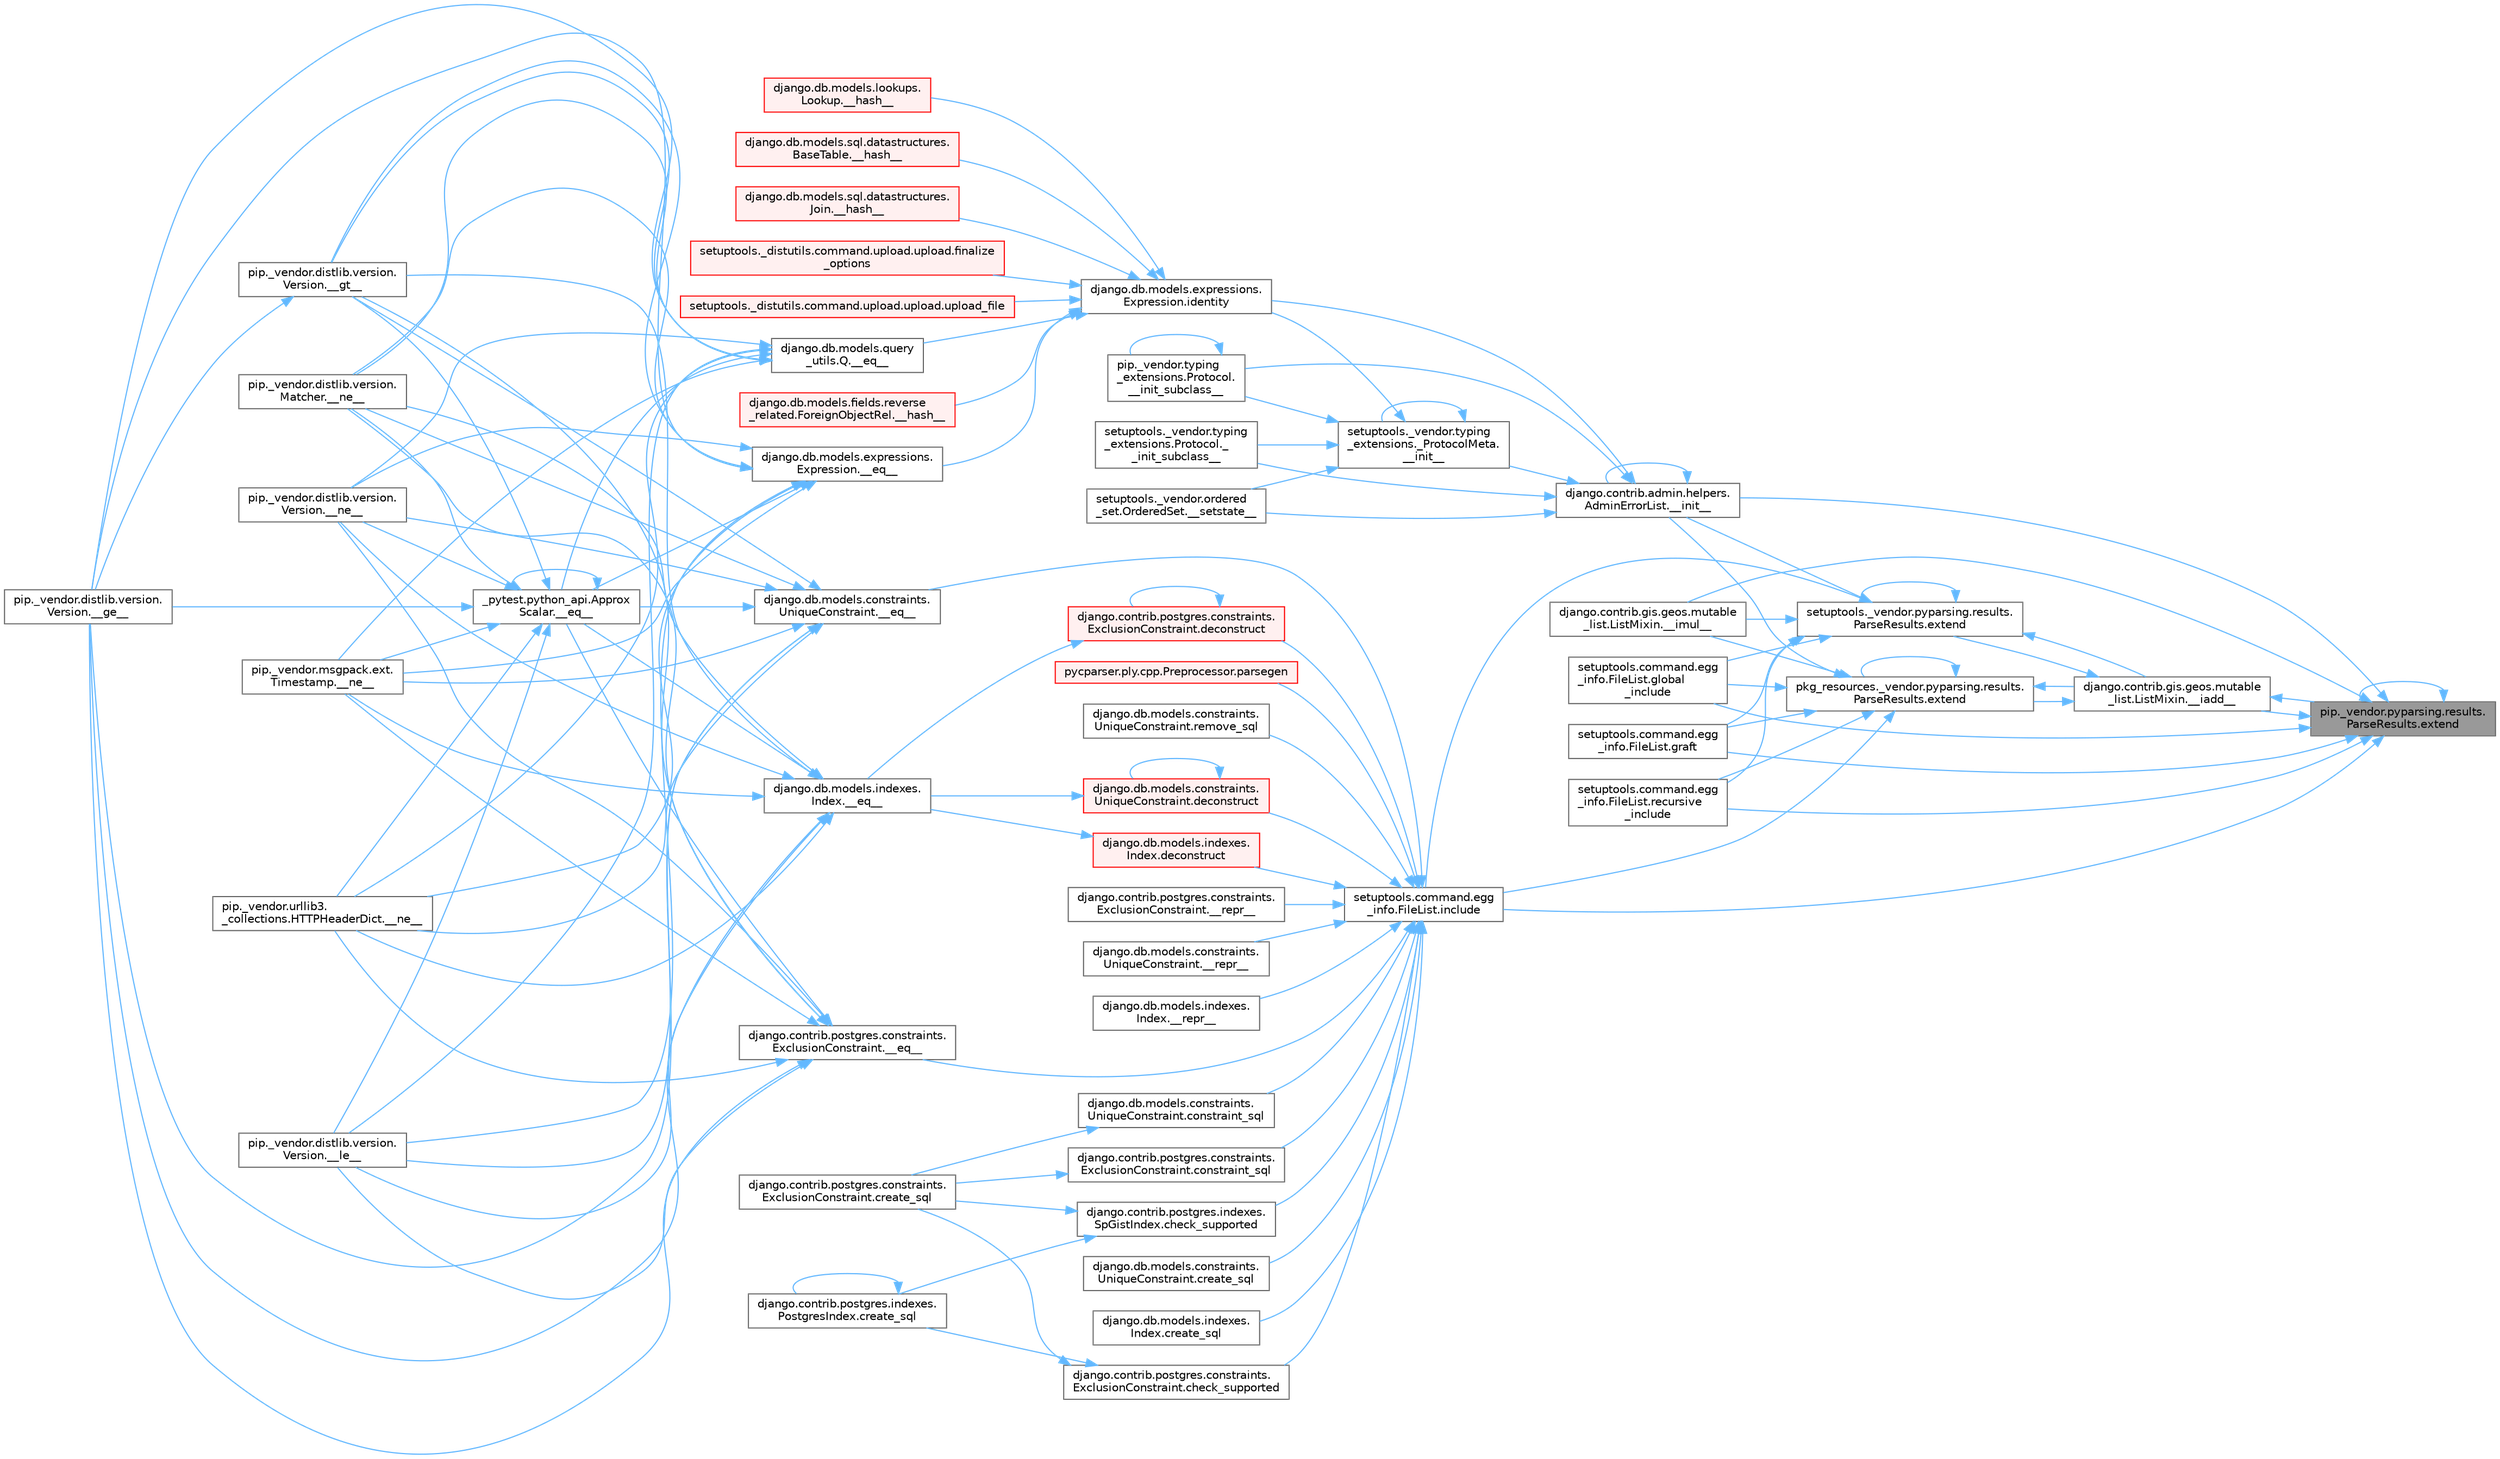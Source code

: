 digraph "pip._vendor.pyparsing.results.ParseResults.extend"
{
 // LATEX_PDF_SIZE
  bgcolor="transparent";
  edge [fontname=Helvetica,fontsize=10,labelfontname=Helvetica,labelfontsize=10];
  node [fontname=Helvetica,fontsize=10,shape=box,height=0.2,width=0.4];
  rankdir="RL";
  Node1 [id="Node000001",label="pip._vendor.pyparsing.results.\lParseResults.extend",height=0.2,width=0.4,color="gray40", fillcolor="grey60", style="filled", fontcolor="black",tooltip=" "];
  Node1 -> Node2 [id="edge1_Node000001_Node000002",dir="back",color="steelblue1",style="solid",tooltip=" "];
  Node2 [id="Node000002",label="django.contrib.gis.geos.mutable\l_list.ListMixin.__iadd__",height=0.2,width=0.4,color="grey40", fillcolor="white", style="filled",URL="$classdjango_1_1contrib_1_1gis_1_1geos_1_1mutable__list_1_1_list_mixin.html#a892ce7a768206faf1d6150c2d2faf64f",tooltip=" "];
  Node2 -> Node1 [id="edge2_Node000002_Node000001",dir="back",color="steelblue1",style="solid",tooltip=" "];
  Node2 -> Node3 [id="edge3_Node000002_Node000003",dir="back",color="steelblue1",style="solid",tooltip=" "];
  Node3 [id="Node000003",label="pkg_resources._vendor.pyparsing.results.\lParseResults.extend",height=0.2,width=0.4,color="grey40", fillcolor="white", style="filled",URL="$classpkg__resources_1_1__vendor_1_1pyparsing_1_1results_1_1_parse_results.html#a72e8060e72d308428923c84a049d11b1",tooltip=" "];
  Node3 -> Node2 [id="edge4_Node000003_Node000002",dir="back",color="steelblue1",style="solid",tooltip=" "];
  Node3 -> Node4 [id="edge5_Node000003_Node000004",dir="back",color="steelblue1",style="solid",tooltip=" "];
  Node4 [id="Node000004",label="django.contrib.gis.geos.mutable\l_list.ListMixin.__imul__",height=0.2,width=0.4,color="grey40", fillcolor="white", style="filled",URL="$classdjango_1_1contrib_1_1gis_1_1geos_1_1mutable__list_1_1_list_mixin.html#aa1f26122b3cd1330a9489e8efd2b7ecf",tooltip=" "];
  Node3 -> Node5 [id="edge6_Node000003_Node000005",dir="back",color="steelblue1",style="solid",tooltip=" "];
  Node5 [id="Node000005",label="django.contrib.admin.helpers.\lAdminErrorList.__init__",height=0.2,width=0.4,color="grey40", fillcolor="white", style="filled",URL="$classdjango_1_1contrib_1_1admin_1_1helpers_1_1_admin_error_list.html#a5878563f6cf5f204f1ad08384fe02b52",tooltip=" "];
  Node5 -> Node5 [id="edge7_Node000005_Node000005",dir="back",color="steelblue1",style="solid",tooltip=" "];
  Node5 -> Node6 [id="edge8_Node000005_Node000006",dir="back",color="steelblue1",style="solid",tooltip=" "];
  Node6 [id="Node000006",label="setuptools._vendor.typing\l_extensions._ProtocolMeta.\l__init__",height=0.2,width=0.4,color="grey40", fillcolor="white", style="filled",URL="$classsetuptools_1_1__vendor_1_1typing__extensions_1_1___protocol_meta.html#a7bbaff8ac6d19534b46bca363ee0b43a",tooltip=" "];
  Node6 -> Node6 [id="edge9_Node000006_Node000006",dir="back",color="steelblue1",style="solid",tooltip=" "];
  Node6 -> Node7 [id="edge10_Node000006_Node000007",dir="back",color="steelblue1",style="solid",tooltip=" "];
  Node7 [id="Node000007",label="pip._vendor.typing\l_extensions.Protocol.\l__init_subclass__",height=0.2,width=0.4,color="grey40", fillcolor="white", style="filled",URL="$classpip_1_1__vendor_1_1typing__extensions_1_1_protocol.html#a2916efc86cebb8aba6deb7fd30b33988",tooltip=" "];
  Node7 -> Node7 [id="edge11_Node000007_Node000007",dir="back",color="steelblue1",style="solid",tooltip=" "];
  Node6 -> Node8 [id="edge12_Node000006_Node000008",dir="back",color="steelblue1",style="solid",tooltip=" "];
  Node8 [id="Node000008",label="setuptools._vendor.typing\l_extensions.Protocol._\l_init_subclass__",height=0.2,width=0.4,color="grey40", fillcolor="white", style="filled",URL="$classsetuptools_1_1__vendor_1_1typing__extensions_1_1_protocol.html#ac6cbebc092a4724ab3704c5334059874",tooltip=" "];
  Node6 -> Node9 [id="edge13_Node000006_Node000009",dir="back",color="steelblue1",style="solid",tooltip=" "];
  Node9 [id="Node000009",label="setuptools._vendor.ordered\l_set.OrderedSet.__setstate__",height=0.2,width=0.4,color="grey40", fillcolor="white", style="filled",URL="$classsetuptools_1_1__vendor_1_1ordered__set_1_1_ordered_set.html#aa7f7de9d987829525d06db565fe1b4a1",tooltip=" "];
  Node6 -> Node10 [id="edge14_Node000006_Node000010",dir="back",color="steelblue1",style="solid",tooltip=" "];
  Node10 [id="Node000010",label="django.db.models.expressions.\lExpression.identity",height=0.2,width=0.4,color="grey40", fillcolor="white", style="filled",URL="$classdjango_1_1db_1_1models_1_1expressions_1_1_expression.html#a10048810b5eb8641acf3bc150731b925",tooltip=" "];
  Node10 -> Node11 [id="edge15_Node000010_Node000011",dir="back",color="steelblue1",style="solid",tooltip=" "];
  Node11 [id="Node000011",label="django.db.models.expressions.\lExpression.__eq__",height=0.2,width=0.4,color="grey40", fillcolor="white", style="filled",URL="$classdjango_1_1db_1_1models_1_1expressions_1_1_expression.html#adb4c2940b4e88b38771aac46593315e1",tooltip=" "];
  Node11 -> Node12 [id="edge16_Node000011_Node000012",dir="back",color="steelblue1",style="solid",tooltip=" "];
  Node12 [id="Node000012",label="_pytest.python_api.Approx\lScalar.__eq__",height=0.2,width=0.4,color="grey40", fillcolor="white", style="filled",URL="$class__pytest_1_1python__api_1_1_approx_scalar.html#af4601ee4ca7409927f88c83ebfc3d923",tooltip=" "];
  Node12 -> Node12 [id="edge17_Node000012_Node000012",dir="back",color="steelblue1",style="solid",tooltip=" "];
  Node12 -> Node13 [id="edge18_Node000012_Node000013",dir="back",color="steelblue1",style="solid",tooltip=" "];
  Node13 [id="Node000013",label="pip._vendor.distlib.version.\lVersion.__ge__",height=0.2,width=0.4,color="grey40", fillcolor="white", style="filled",URL="$classpip_1_1__vendor_1_1distlib_1_1version_1_1_version.html#aa6b7b889cebc687ddb5ed9040d01b1ec",tooltip=" "];
  Node12 -> Node14 [id="edge19_Node000012_Node000014",dir="back",color="steelblue1",style="solid",tooltip=" "];
  Node14 [id="Node000014",label="pip._vendor.distlib.version.\lVersion.__gt__",height=0.2,width=0.4,color="grey40", fillcolor="white", style="filled",URL="$classpip_1_1__vendor_1_1distlib_1_1version_1_1_version.html#a51cf0c8da1bb6829173ff6861b10cb5f",tooltip=" "];
  Node14 -> Node13 [id="edge20_Node000014_Node000013",dir="back",color="steelblue1",style="solid",tooltip=" "];
  Node12 -> Node15 [id="edge21_Node000012_Node000015",dir="back",color="steelblue1",style="solid",tooltip=" "];
  Node15 [id="Node000015",label="pip._vendor.distlib.version.\lVersion.__le__",height=0.2,width=0.4,color="grey40", fillcolor="white", style="filled",URL="$classpip_1_1__vendor_1_1distlib_1_1version_1_1_version.html#ae5e2c5d9b76377e286fcf92a382cbb8b",tooltip=" "];
  Node12 -> Node16 [id="edge22_Node000012_Node000016",dir="back",color="steelblue1",style="solid",tooltip=" "];
  Node16 [id="Node000016",label="pip._vendor.distlib.version.\lMatcher.__ne__",height=0.2,width=0.4,color="grey40", fillcolor="white", style="filled",URL="$classpip_1_1__vendor_1_1distlib_1_1version_1_1_matcher.html#a24f8f8a4686bff3018fee5d22f4e02f1",tooltip=" "];
  Node12 -> Node17 [id="edge23_Node000012_Node000017",dir="back",color="steelblue1",style="solid",tooltip=" "];
  Node17 [id="Node000017",label="pip._vendor.distlib.version.\lVersion.__ne__",height=0.2,width=0.4,color="grey40", fillcolor="white", style="filled",URL="$classpip_1_1__vendor_1_1distlib_1_1version_1_1_version.html#aea3cdf6db007318ab1a2e8d144e2a4a1",tooltip=" "];
  Node12 -> Node18 [id="edge24_Node000012_Node000018",dir="back",color="steelblue1",style="solid",tooltip=" "];
  Node18 [id="Node000018",label="pip._vendor.msgpack.ext.\lTimestamp.__ne__",height=0.2,width=0.4,color="grey40", fillcolor="white", style="filled",URL="$classpip_1_1__vendor_1_1msgpack_1_1ext_1_1_timestamp.html#ac38b8cada8075f7a1133b06bc99b2317",tooltip=" "];
  Node12 -> Node19 [id="edge25_Node000012_Node000019",dir="back",color="steelblue1",style="solid",tooltip=" "];
  Node19 [id="Node000019",label="pip._vendor.urllib3.\l_collections.HTTPHeaderDict.__ne__",height=0.2,width=0.4,color="grey40", fillcolor="white", style="filled",URL="$classpip_1_1__vendor_1_1urllib3_1_1__collections_1_1_h_t_t_p_header_dict.html#aa7766a9499d33160a1258e140e35a806",tooltip=" "];
  Node11 -> Node13 [id="edge26_Node000011_Node000013",dir="back",color="steelblue1",style="solid",tooltip=" "];
  Node11 -> Node14 [id="edge27_Node000011_Node000014",dir="back",color="steelblue1",style="solid",tooltip=" "];
  Node11 -> Node15 [id="edge28_Node000011_Node000015",dir="back",color="steelblue1",style="solid",tooltip=" "];
  Node11 -> Node16 [id="edge29_Node000011_Node000016",dir="back",color="steelblue1",style="solid",tooltip=" "];
  Node11 -> Node17 [id="edge30_Node000011_Node000017",dir="back",color="steelblue1",style="solid",tooltip=" "];
  Node11 -> Node18 [id="edge31_Node000011_Node000018",dir="back",color="steelblue1",style="solid",tooltip=" "];
  Node11 -> Node19 [id="edge32_Node000011_Node000019",dir="back",color="steelblue1",style="solid",tooltip=" "];
  Node10 -> Node20 [id="edge33_Node000010_Node000020",dir="back",color="steelblue1",style="solid",tooltip=" "];
  Node20 [id="Node000020",label="django.db.models.query\l_utils.Q.__eq__",height=0.2,width=0.4,color="grey40", fillcolor="white", style="filled",URL="$classdjango_1_1db_1_1models_1_1query__utils_1_1_q.html#aa83c3e0a1d5257be65a946fcc4baf58a",tooltip=" "];
  Node20 -> Node12 [id="edge34_Node000020_Node000012",dir="back",color="steelblue1",style="solid",tooltip=" "];
  Node20 -> Node13 [id="edge35_Node000020_Node000013",dir="back",color="steelblue1",style="solid",tooltip=" "];
  Node20 -> Node14 [id="edge36_Node000020_Node000014",dir="back",color="steelblue1",style="solid",tooltip=" "];
  Node20 -> Node15 [id="edge37_Node000020_Node000015",dir="back",color="steelblue1",style="solid",tooltip=" "];
  Node20 -> Node16 [id="edge38_Node000020_Node000016",dir="back",color="steelblue1",style="solid",tooltip=" "];
  Node20 -> Node17 [id="edge39_Node000020_Node000017",dir="back",color="steelblue1",style="solid",tooltip=" "];
  Node20 -> Node18 [id="edge40_Node000020_Node000018",dir="back",color="steelblue1",style="solid",tooltip=" "];
  Node20 -> Node19 [id="edge41_Node000020_Node000019",dir="back",color="steelblue1",style="solid",tooltip=" "];
  Node10 -> Node21 [id="edge42_Node000010_Node000021",dir="back",color="steelblue1",style="solid",tooltip=" "];
  Node21 [id="Node000021",label="django.db.models.fields.reverse\l_related.ForeignObjectRel.__hash__",height=0.2,width=0.4,color="red", fillcolor="#FFF0F0", style="filled",URL="$classdjango_1_1db_1_1models_1_1fields_1_1reverse__related_1_1_foreign_object_rel.html#aa0478c97c51638ebbe5b348c9ace7a13",tooltip=" "];
  Node10 -> Node24 [id="edge43_Node000010_Node000024",dir="back",color="steelblue1",style="solid",tooltip=" "];
  Node24 [id="Node000024",label="django.db.models.lookups.\lLookup.__hash__",height=0.2,width=0.4,color="red", fillcolor="#FFF0F0", style="filled",URL="$classdjango_1_1db_1_1models_1_1lookups_1_1_lookup.html#a05201ecef16ee5ad8c9a403b7ebbc268",tooltip=" "];
  Node10 -> Node25 [id="edge44_Node000010_Node000025",dir="back",color="steelblue1",style="solid",tooltip=" "];
  Node25 [id="Node000025",label="django.db.models.sql.datastructures.\lBaseTable.__hash__",height=0.2,width=0.4,color="red", fillcolor="#FFF0F0", style="filled",URL="$classdjango_1_1db_1_1models_1_1sql_1_1datastructures_1_1_base_table.html#aebcfbba4343eb7a1520718b608feaaa6",tooltip=" "];
  Node10 -> Node26 [id="edge45_Node000010_Node000026",dir="back",color="steelblue1",style="solid",tooltip=" "];
  Node26 [id="Node000026",label="django.db.models.sql.datastructures.\lJoin.__hash__",height=0.2,width=0.4,color="red", fillcolor="#FFF0F0", style="filled",URL="$classdjango_1_1db_1_1models_1_1sql_1_1datastructures_1_1_join.html#adcb5282598b4e04b92f6bd262f0d360c",tooltip=" "];
  Node10 -> Node27 [id="edge46_Node000010_Node000027",dir="back",color="steelblue1",style="solid",tooltip=" "];
  Node27 [id="Node000027",label="setuptools._distutils.command.upload.upload.finalize\l_options",height=0.2,width=0.4,color="red", fillcolor="#FFF0F0", style="filled",URL="$classsetuptools_1_1__distutils_1_1command_1_1upload_1_1upload.html#a9c94c240a676c164b8b18a141bc48c4c",tooltip=" "];
  Node10 -> Node34 [id="edge47_Node000010_Node000034",dir="back",color="steelblue1",style="solid",tooltip=" "];
  Node34 [id="Node000034",label="setuptools._distutils.command.upload.upload.upload_file",height=0.2,width=0.4,color="red", fillcolor="#FFF0F0", style="filled",URL="$classsetuptools_1_1__distutils_1_1command_1_1upload_1_1upload.html#aa7d9089079f68edc3d38061fcc04211f",tooltip=" "];
  Node5 -> Node7 [id="edge48_Node000005_Node000007",dir="back",color="steelblue1",style="solid",tooltip=" "];
  Node5 -> Node8 [id="edge49_Node000005_Node000008",dir="back",color="steelblue1",style="solid",tooltip=" "];
  Node5 -> Node9 [id="edge50_Node000005_Node000009",dir="back",color="steelblue1",style="solid",tooltip=" "];
  Node5 -> Node10 [id="edge51_Node000005_Node000010",dir="back",color="steelblue1",style="solid",tooltip=" "];
  Node3 -> Node3 [id="edge52_Node000003_Node000003",dir="back",color="steelblue1",style="solid",tooltip=" "];
  Node3 -> Node37 [id="edge53_Node000003_Node000037",dir="back",color="steelblue1",style="solid",tooltip=" "];
  Node37 [id="Node000037",label="setuptools.command.egg\l_info.FileList.global\l_include",height=0.2,width=0.4,color="grey40", fillcolor="white", style="filled",URL="$classsetuptools_1_1command_1_1egg__info_1_1_file_list.html#aadac1c6cd8f0f3ca32ae942964571e54",tooltip=" "];
  Node3 -> Node38 [id="edge54_Node000003_Node000038",dir="back",color="steelblue1",style="solid",tooltip=" "];
  Node38 [id="Node000038",label="setuptools.command.egg\l_info.FileList.graft",height=0.2,width=0.4,color="grey40", fillcolor="white", style="filled",URL="$classsetuptools_1_1command_1_1egg__info_1_1_file_list.html#a9c1fb7dd83a4e7a24412a3a265fbc102",tooltip=" "];
  Node3 -> Node39 [id="edge55_Node000003_Node000039",dir="back",color="steelblue1",style="solid",tooltip=" "];
  Node39 [id="Node000039",label="setuptools.command.egg\l_info.FileList.include",height=0.2,width=0.4,color="grey40", fillcolor="white", style="filled",URL="$classsetuptools_1_1command_1_1egg__info_1_1_file_list.html#a607fa79fcff4595945fdfb1f266eb132",tooltip=" "];
  Node39 -> Node40 [id="edge56_Node000039_Node000040",dir="back",color="steelblue1",style="solid",tooltip=" "];
  Node40 [id="Node000040",label="django.contrib.postgres.constraints.\lExclusionConstraint.__eq__",height=0.2,width=0.4,color="grey40", fillcolor="white", style="filled",URL="$classdjango_1_1contrib_1_1postgres_1_1constraints_1_1_exclusion_constraint.html#af496d048323e51177e1239475f9fe47c",tooltip=" "];
  Node40 -> Node12 [id="edge57_Node000040_Node000012",dir="back",color="steelblue1",style="solid",tooltip=" "];
  Node40 -> Node13 [id="edge58_Node000040_Node000013",dir="back",color="steelblue1",style="solid",tooltip=" "];
  Node40 -> Node14 [id="edge59_Node000040_Node000014",dir="back",color="steelblue1",style="solid",tooltip=" "];
  Node40 -> Node15 [id="edge60_Node000040_Node000015",dir="back",color="steelblue1",style="solid",tooltip=" "];
  Node40 -> Node16 [id="edge61_Node000040_Node000016",dir="back",color="steelblue1",style="solid",tooltip=" "];
  Node40 -> Node17 [id="edge62_Node000040_Node000017",dir="back",color="steelblue1",style="solid",tooltip=" "];
  Node40 -> Node18 [id="edge63_Node000040_Node000018",dir="back",color="steelblue1",style="solid",tooltip=" "];
  Node40 -> Node19 [id="edge64_Node000040_Node000019",dir="back",color="steelblue1",style="solid",tooltip=" "];
  Node39 -> Node41 [id="edge65_Node000039_Node000041",dir="back",color="steelblue1",style="solid",tooltip=" "];
  Node41 [id="Node000041",label="django.db.models.constraints.\lUniqueConstraint.__eq__",height=0.2,width=0.4,color="grey40", fillcolor="white", style="filled",URL="$classdjango_1_1db_1_1models_1_1constraints_1_1_unique_constraint.html#a1a877e5c6def4673a480b3fd44e3ad19",tooltip=" "];
  Node41 -> Node12 [id="edge66_Node000041_Node000012",dir="back",color="steelblue1",style="solid",tooltip=" "];
  Node41 -> Node13 [id="edge67_Node000041_Node000013",dir="back",color="steelblue1",style="solid",tooltip=" "];
  Node41 -> Node14 [id="edge68_Node000041_Node000014",dir="back",color="steelblue1",style="solid",tooltip=" "];
  Node41 -> Node15 [id="edge69_Node000041_Node000015",dir="back",color="steelblue1",style="solid",tooltip=" "];
  Node41 -> Node16 [id="edge70_Node000041_Node000016",dir="back",color="steelblue1",style="solid",tooltip=" "];
  Node41 -> Node17 [id="edge71_Node000041_Node000017",dir="back",color="steelblue1",style="solid",tooltip=" "];
  Node41 -> Node18 [id="edge72_Node000041_Node000018",dir="back",color="steelblue1",style="solid",tooltip=" "];
  Node41 -> Node19 [id="edge73_Node000041_Node000019",dir="back",color="steelblue1",style="solid",tooltip=" "];
  Node39 -> Node42 [id="edge74_Node000039_Node000042",dir="back",color="steelblue1",style="solid",tooltip=" "];
  Node42 [id="Node000042",label="django.contrib.postgres.constraints.\lExclusionConstraint.__repr__",height=0.2,width=0.4,color="grey40", fillcolor="white", style="filled",URL="$classdjango_1_1contrib_1_1postgres_1_1constraints_1_1_exclusion_constraint.html#a0771594ced240daa3e783f821d28adb5",tooltip=" "];
  Node39 -> Node43 [id="edge75_Node000039_Node000043",dir="back",color="steelblue1",style="solid",tooltip=" "];
  Node43 [id="Node000043",label="django.db.models.constraints.\lUniqueConstraint.__repr__",height=0.2,width=0.4,color="grey40", fillcolor="white", style="filled",URL="$classdjango_1_1db_1_1models_1_1constraints_1_1_unique_constraint.html#a182454ed288d36d2033f34e2442e63b6",tooltip=" "];
  Node39 -> Node44 [id="edge76_Node000039_Node000044",dir="back",color="steelblue1",style="solid",tooltip=" "];
  Node44 [id="Node000044",label="django.db.models.indexes.\lIndex.__repr__",height=0.2,width=0.4,color="grey40", fillcolor="white", style="filled",URL="$classdjango_1_1db_1_1models_1_1indexes_1_1_index.html#a491779817a13ed7b81a3fa01cb34b2c6",tooltip=" "];
  Node39 -> Node45 [id="edge77_Node000039_Node000045",dir="back",color="steelblue1",style="solid",tooltip=" "];
  Node45 [id="Node000045",label="django.contrib.postgres.constraints.\lExclusionConstraint.check_supported",height=0.2,width=0.4,color="grey40", fillcolor="white", style="filled",URL="$classdjango_1_1contrib_1_1postgres_1_1constraints_1_1_exclusion_constraint.html#afce44af1fdf188bca4592f852eb897c3",tooltip=" "];
  Node45 -> Node46 [id="edge78_Node000045_Node000046",dir="back",color="steelblue1",style="solid",tooltip=" "];
  Node46 [id="Node000046",label="django.contrib.postgres.constraints.\lExclusionConstraint.create_sql",height=0.2,width=0.4,color="grey40", fillcolor="white", style="filled",URL="$classdjango_1_1contrib_1_1postgres_1_1constraints_1_1_exclusion_constraint.html#a491aa9fcecb71b800a51e96a00892078",tooltip=" "];
  Node45 -> Node47 [id="edge79_Node000045_Node000047",dir="back",color="steelblue1",style="solid",tooltip=" "];
  Node47 [id="Node000047",label="django.contrib.postgres.indexes.\lPostgresIndex.create_sql",height=0.2,width=0.4,color="grey40", fillcolor="white", style="filled",URL="$classdjango_1_1contrib_1_1postgres_1_1indexes_1_1_postgres_index.html#aca4fb7bbfc0ddbcbbb35f50aeb275adc",tooltip=" "];
  Node47 -> Node47 [id="edge80_Node000047_Node000047",dir="back",color="steelblue1",style="solid",tooltip=" "];
  Node39 -> Node48 [id="edge81_Node000039_Node000048",dir="back",color="steelblue1",style="solid",tooltip=" "];
  Node48 [id="Node000048",label="django.contrib.postgres.indexes.\lSpGistIndex.check_supported",height=0.2,width=0.4,color="grey40", fillcolor="white", style="filled",URL="$classdjango_1_1contrib_1_1postgres_1_1indexes_1_1_sp_gist_index.html#aa2d05c1b3c304ae928ef271c01011447",tooltip=" "];
  Node48 -> Node46 [id="edge82_Node000048_Node000046",dir="back",color="steelblue1",style="solid",tooltip=" "];
  Node48 -> Node47 [id="edge83_Node000048_Node000047",dir="back",color="steelblue1",style="solid",tooltip=" "];
  Node39 -> Node49 [id="edge84_Node000039_Node000049",dir="back",color="steelblue1",style="solid",tooltip=" "];
  Node49 [id="Node000049",label="django.contrib.postgres.constraints.\lExclusionConstraint.constraint_sql",height=0.2,width=0.4,color="grey40", fillcolor="white", style="filled",URL="$classdjango_1_1contrib_1_1postgres_1_1constraints_1_1_exclusion_constraint.html#a9c7786d94df04c688d948011958a68c1",tooltip=" "];
  Node49 -> Node46 [id="edge85_Node000049_Node000046",dir="back",color="steelblue1",style="solid",tooltip=" "];
  Node39 -> Node50 [id="edge86_Node000039_Node000050",dir="back",color="steelblue1",style="solid",tooltip=" "];
  Node50 [id="Node000050",label="django.db.models.constraints.\lUniqueConstraint.constraint_sql",height=0.2,width=0.4,color="grey40", fillcolor="white", style="filled",URL="$classdjango_1_1db_1_1models_1_1constraints_1_1_unique_constraint.html#ad8e91d3d3fb576b5000de9908877754d",tooltip=" "];
  Node50 -> Node46 [id="edge87_Node000050_Node000046",dir="back",color="steelblue1",style="solid",tooltip=" "];
  Node39 -> Node51 [id="edge88_Node000039_Node000051",dir="back",color="steelblue1",style="solid",tooltip=" "];
  Node51 [id="Node000051",label="django.db.models.constraints.\lUniqueConstraint.create_sql",height=0.2,width=0.4,color="grey40", fillcolor="white", style="filled",URL="$classdjango_1_1db_1_1models_1_1constraints_1_1_unique_constraint.html#ad0cc45d12329073fac8ae7b419a34cae",tooltip=" "];
  Node39 -> Node52 [id="edge89_Node000039_Node000052",dir="back",color="steelblue1",style="solid",tooltip=" "];
  Node52 [id="Node000052",label="django.db.models.indexes.\lIndex.create_sql",height=0.2,width=0.4,color="grey40", fillcolor="white", style="filled",URL="$classdjango_1_1db_1_1models_1_1indexes_1_1_index.html#a7e8410dc834fe4215a58d075ccddd399",tooltip=" "];
  Node39 -> Node53 [id="edge90_Node000039_Node000053",dir="back",color="steelblue1",style="solid",tooltip=" "];
  Node53 [id="Node000053",label="django.contrib.postgres.constraints.\lExclusionConstraint.deconstruct",height=0.2,width=0.4,color="red", fillcolor="#FFF0F0", style="filled",URL="$classdjango_1_1contrib_1_1postgres_1_1constraints_1_1_exclusion_constraint.html#ad7f2b1013a1aeb3f6e584282ead19dfb",tooltip=" "];
  Node53 -> Node54 [id="edge91_Node000053_Node000054",dir="back",color="steelblue1",style="solid",tooltip=" "];
  Node54 [id="Node000054",label="django.db.models.indexes.\lIndex.__eq__",height=0.2,width=0.4,color="grey40", fillcolor="white", style="filled",URL="$classdjango_1_1db_1_1models_1_1indexes_1_1_index.html#a610477616672fd35272d94ba513c1496",tooltip=" "];
  Node54 -> Node12 [id="edge92_Node000054_Node000012",dir="back",color="steelblue1",style="solid",tooltip=" "];
  Node54 -> Node13 [id="edge93_Node000054_Node000013",dir="back",color="steelblue1",style="solid",tooltip=" "];
  Node54 -> Node14 [id="edge94_Node000054_Node000014",dir="back",color="steelblue1",style="solid",tooltip=" "];
  Node54 -> Node15 [id="edge95_Node000054_Node000015",dir="back",color="steelblue1",style="solid",tooltip=" "];
  Node54 -> Node16 [id="edge96_Node000054_Node000016",dir="back",color="steelblue1",style="solid",tooltip=" "];
  Node54 -> Node17 [id="edge97_Node000054_Node000017",dir="back",color="steelblue1",style="solid",tooltip=" "];
  Node54 -> Node18 [id="edge98_Node000054_Node000018",dir="back",color="steelblue1",style="solid",tooltip=" "];
  Node54 -> Node19 [id="edge99_Node000054_Node000019",dir="back",color="steelblue1",style="solid",tooltip=" "];
  Node53 -> Node53 [id="edge100_Node000053_Node000053",dir="back",color="steelblue1",style="solid",tooltip=" "];
  Node39 -> Node466 [id="edge101_Node000039_Node000466",dir="back",color="steelblue1",style="solid",tooltip=" "];
  Node466 [id="Node000466",label="django.db.models.constraints.\lUniqueConstraint.deconstruct",height=0.2,width=0.4,color="red", fillcolor="#FFF0F0", style="filled",URL="$classdjango_1_1db_1_1models_1_1constraints_1_1_unique_constraint.html#a79dd632a14039b180b2b909fefcfce70",tooltip=" "];
  Node466 -> Node54 [id="edge102_Node000466_Node000054",dir="back",color="steelblue1",style="solid",tooltip=" "];
  Node466 -> Node466 [id="edge103_Node000466_Node000466",dir="back",color="steelblue1",style="solid",tooltip=" "];
  Node39 -> Node1721 [id="edge104_Node000039_Node001721",dir="back",color="steelblue1",style="solid",tooltip=" "];
  Node1721 [id="Node001721",label="django.db.models.indexes.\lIndex.deconstruct",height=0.2,width=0.4,color="red", fillcolor="#FFF0F0", style="filled",URL="$classdjango_1_1db_1_1models_1_1indexes_1_1_index.html#ad28ee8ce2b1da28df32f78ea1c2d9741",tooltip=" "];
  Node1721 -> Node54 [id="edge105_Node001721_Node000054",dir="back",color="steelblue1",style="solid",tooltip=" "];
  Node39 -> Node464 [id="edge106_Node000039_Node000464",dir="back",color="steelblue1",style="solid",tooltip=" "];
  Node464 [id="Node000464",label="pycparser.ply.cpp.Preprocessor.parsegen",height=0.2,width=0.4,color="red", fillcolor="#FFF0F0", style="filled",URL="$classpycparser_1_1ply_1_1cpp_1_1_preprocessor.html#aad71ed64ebab07f9eafb0b36f9108723",tooltip=" "];
  Node39 -> Node2252 [id="edge107_Node000039_Node002252",dir="back",color="steelblue1",style="solid",tooltip=" "];
  Node2252 [id="Node002252",label="django.db.models.constraints.\lUniqueConstraint.remove_sql",height=0.2,width=0.4,color="grey40", fillcolor="white", style="filled",URL="$classdjango_1_1db_1_1models_1_1constraints_1_1_unique_constraint.html#ab15414e4b19d874a865c00e01427dfd1",tooltip=" "];
  Node3 -> Node697 [id="edge108_Node000003_Node000697",dir="back",color="steelblue1",style="solid",tooltip=" "];
  Node697 [id="Node000697",label="setuptools.command.egg\l_info.FileList.recursive\l_include",height=0.2,width=0.4,color="grey40", fillcolor="white", style="filled",URL="$classsetuptools_1_1command_1_1egg__info_1_1_file_list.html#af4da1ce86e34e016e9eabd4713cc186a",tooltip=" "];
  Node2 -> Node713 [id="edge109_Node000002_Node000713",dir="back",color="steelblue1",style="solid",tooltip=" "];
  Node713 [id="Node000713",label="setuptools._vendor.pyparsing.results.\lParseResults.extend",height=0.2,width=0.4,color="grey40", fillcolor="white", style="filled",URL="$classsetuptools_1_1__vendor_1_1pyparsing_1_1results_1_1_parse_results.html#aa11ff3f0723c175143645b9325417229",tooltip=" "];
  Node713 -> Node2 [id="edge110_Node000713_Node000002",dir="back",color="steelblue1",style="solid",tooltip=" "];
  Node713 -> Node4 [id="edge111_Node000713_Node000004",dir="back",color="steelblue1",style="solid",tooltip=" "];
  Node713 -> Node5 [id="edge112_Node000713_Node000005",dir="back",color="steelblue1",style="solid",tooltip=" "];
  Node713 -> Node713 [id="edge113_Node000713_Node000713",dir="back",color="steelblue1",style="solid",tooltip=" "];
  Node713 -> Node37 [id="edge114_Node000713_Node000037",dir="back",color="steelblue1",style="solid",tooltip=" "];
  Node713 -> Node38 [id="edge115_Node000713_Node000038",dir="back",color="steelblue1",style="solid",tooltip=" "];
  Node713 -> Node39 [id="edge116_Node000713_Node000039",dir="back",color="steelblue1",style="solid",tooltip=" "];
  Node713 -> Node697 [id="edge117_Node000713_Node000697",dir="back",color="steelblue1",style="solid",tooltip=" "];
  Node1 -> Node4 [id="edge118_Node000001_Node000004",dir="back",color="steelblue1",style="solid",tooltip=" "];
  Node1 -> Node5 [id="edge119_Node000001_Node000005",dir="back",color="steelblue1",style="solid",tooltip=" "];
  Node1 -> Node1 [id="edge120_Node000001_Node000001",dir="back",color="steelblue1",style="solid",tooltip=" "];
  Node1 -> Node37 [id="edge121_Node000001_Node000037",dir="back",color="steelblue1",style="solid",tooltip=" "];
  Node1 -> Node38 [id="edge122_Node000001_Node000038",dir="back",color="steelblue1",style="solid",tooltip=" "];
  Node1 -> Node39 [id="edge123_Node000001_Node000039",dir="back",color="steelblue1",style="solid",tooltip=" "];
  Node1 -> Node697 [id="edge124_Node000001_Node000697",dir="back",color="steelblue1",style="solid",tooltip=" "];
}
